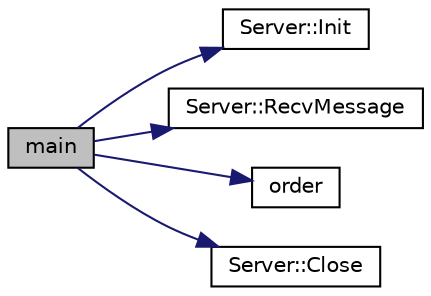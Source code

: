 digraph "main"
{
  edge [fontname="Helvetica",fontsize="10",labelfontname="Helvetica",labelfontsize="10"];
  node [fontname="Helvetica",fontsize="10",shape=record];
  rankdir="LR";
  Node1 [label="main",height=0.2,width=0.4,color="black", fillcolor="grey75", style="filled", fontcolor="black"];
  Node1 -> Node2 [color="midnightblue",fontsize="10",style="solid",fontname="Helvetica"];
  Node2 [label="Server::Init",height=0.2,width=0.4,color="black", fillcolor="white", style="filled",URL="$dc/db6/class_server.html#a2c64c41dce5c09acd055f828cff0eb10",tooltip="Initialize the serv object and open a specified port. Returns false if the socket fails to open or th..."];
  Node1 -> Node3 [color="midnightblue",fontsize="10",style="solid",fontname="Helvetica"];
  Node3 [label="Server::RecvMessage",height=0.2,width=0.4,color="black", fillcolor="white", style="filled",URL="$dc/db6/class_server.html#a0dee8e3863d0bb70c72f3a0a52e2dc8b"];
  Node1 -> Node4 [color="midnightblue",fontsize="10",style="solid",fontname="Helvetica"];
  Node4 [label="order",height=0.2,width=0.4,color="black", fillcolor="white", style="filled",URL="$dd/d8b/listener_8cpp.html#ad9cc2fede07ca84705c9b1a36643130e",tooltip="Find the order of magnitude of an input double. "];
  Node1 -> Node5 [color="midnightblue",fontsize="10",style="solid",fontname="Helvetica"];
  Node5 [label="Server::Close",height=0.2,width=0.4,color="black", fillcolor="white", style="filled",URL="$dc/db6/class_server.html#a3129a820b2f4f5064475033dab6c8348",tooltip="Close the socket. "];
}
